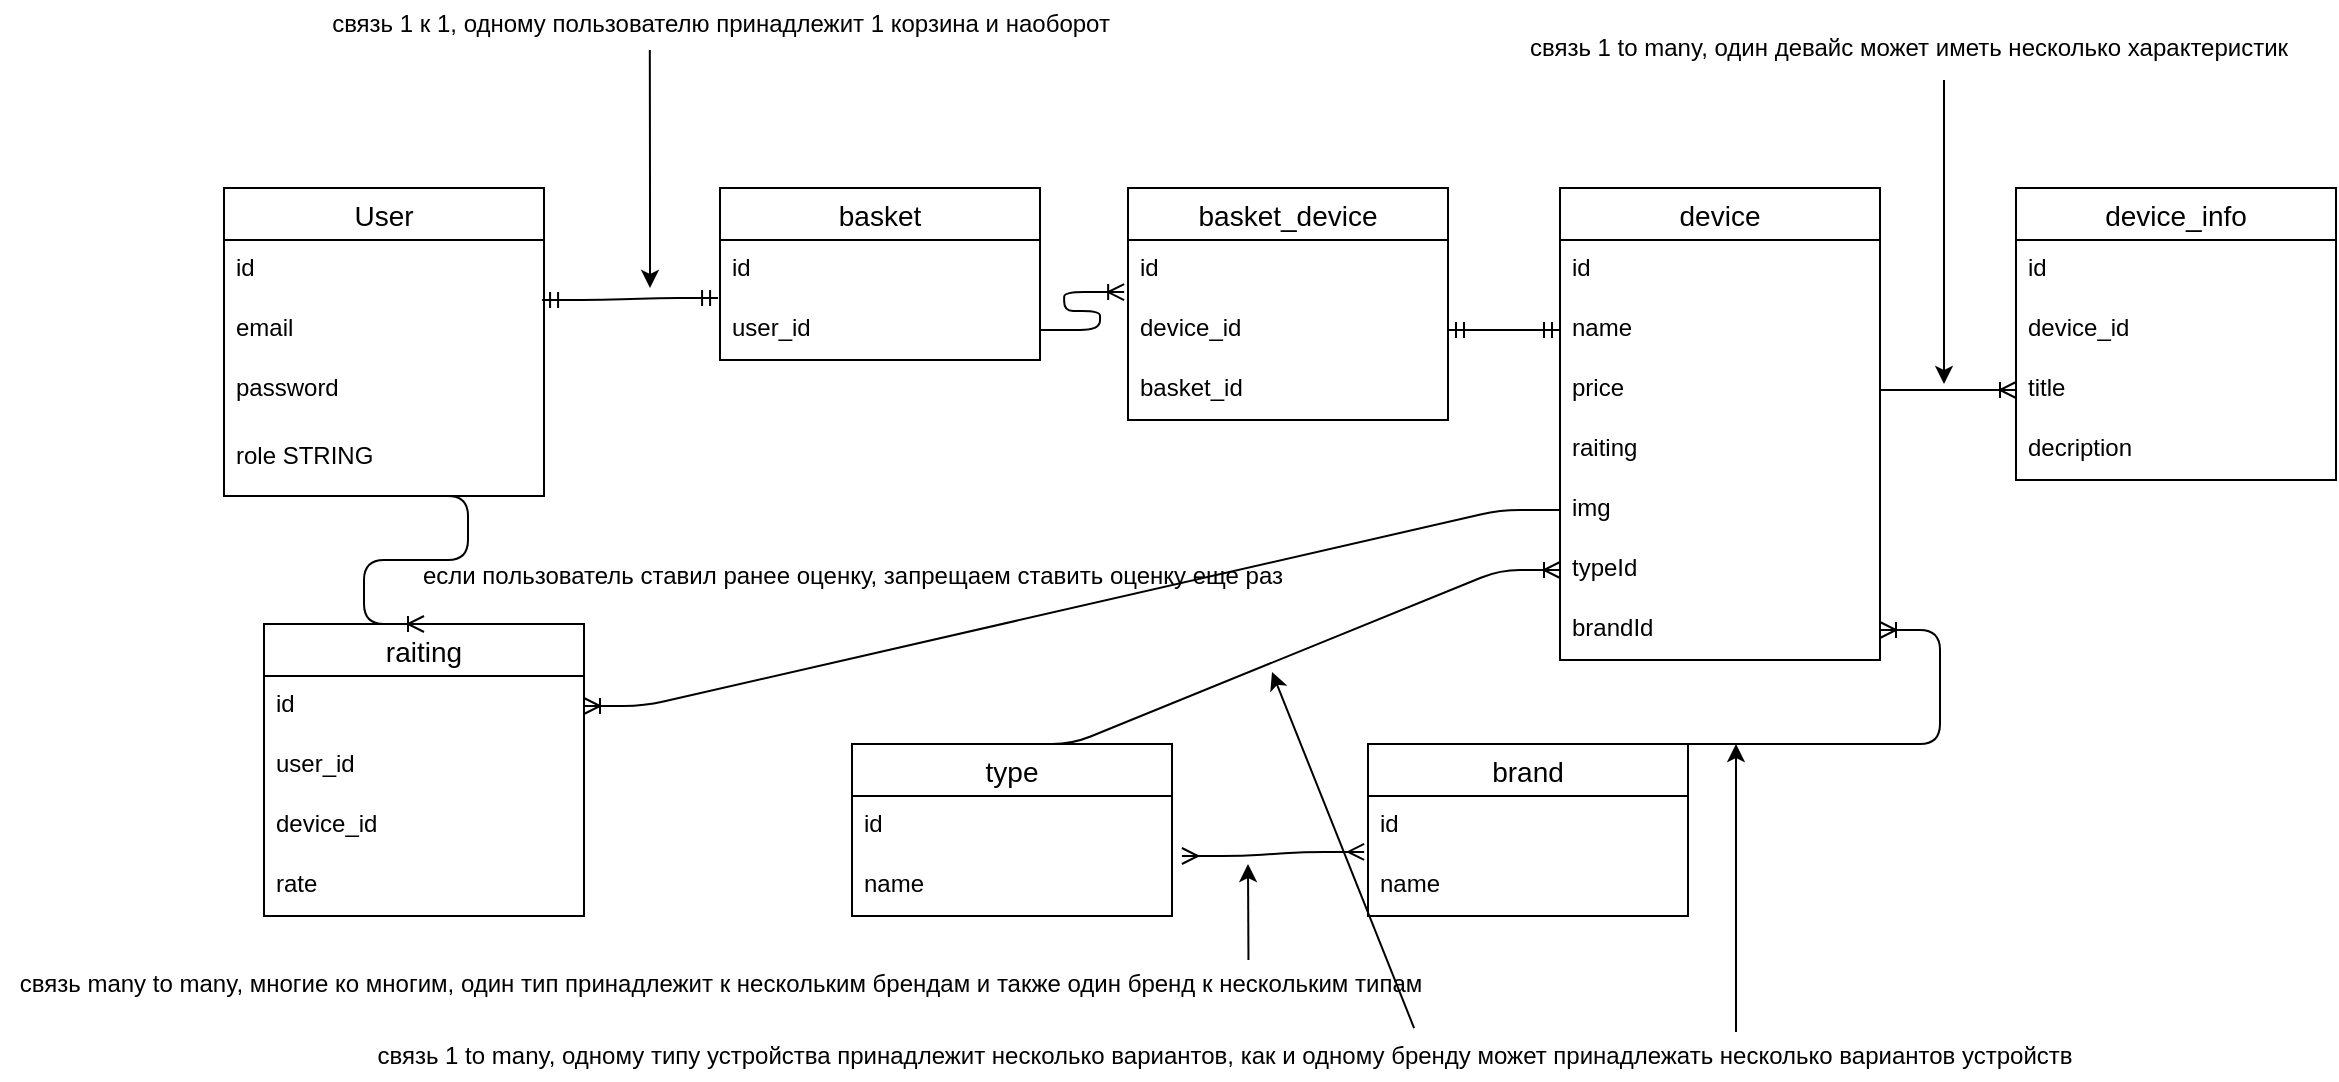 <mxfile version="14.6.11" type="github">
  <diagram id="FG4KBEbtCkYtqHFHV0ij" name="Page-1">
    <mxGraphModel dx="2249" dy="737" grid="1" gridSize="12" guides="1" tooltips="1" connect="1" arrows="1" fold="1" page="1" pageScale="1" pageWidth="827" pageHeight="1169" math="0" shadow="0">
      <root>
        <mxCell id="0" />
        <mxCell id="1" parent="0" />
        <mxCell id="WFkhbXq6KfBfPvEWRTxp-1" value="User" style="swimlane;fontStyle=0;childLayout=stackLayout;horizontal=1;startSize=26;horizontalStack=0;resizeParent=1;resizeParentMax=0;resizeLast=0;collapsible=1;marginBottom=0;align=center;fontSize=14;" vertex="1" parent="1">
          <mxGeometry x="100" y="346" width="160" height="154" as="geometry" />
        </mxCell>
        <mxCell id="WFkhbXq6KfBfPvEWRTxp-2" value="id" style="text;strokeColor=none;fillColor=none;spacingLeft=4;spacingRight=4;overflow=hidden;rotatable=0;points=[[0,0.5],[1,0.5]];portConstraint=eastwest;fontSize=12;" vertex="1" parent="WFkhbXq6KfBfPvEWRTxp-1">
          <mxGeometry y="26" width="160" height="30" as="geometry" />
        </mxCell>
        <mxCell id="WFkhbXq6KfBfPvEWRTxp-3" value="email" style="text;strokeColor=none;fillColor=none;spacingLeft=4;spacingRight=4;overflow=hidden;rotatable=0;points=[[0,0.5],[1,0.5]];portConstraint=eastwest;fontSize=12;" vertex="1" parent="WFkhbXq6KfBfPvEWRTxp-1">
          <mxGeometry y="56" width="160" height="30" as="geometry" />
        </mxCell>
        <mxCell id="WFkhbXq6KfBfPvEWRTxp-4" value="password" style="text;strokeColor=none;fillColor=none;spacingLeft=4;spacingRight=4;overflow=hidden;rotatable=0;points=[[0,0.5],[1,0.5]];portConstraint=eastwest;fontSize=12;" vertex="1" parent="WFkhbXq6KfBfPvEWRTxp-1">
          <mxGeometry y="86" width="160" height="34" as="geometry" />
        </mxCell>
        <mxCell id="WFkhbXq6KfBfPvEWRTxp-13" value="role STRING" style="text;strokeColor=none;fillColor=none;spacingLeft=4;spacingRight=4;overflow=hidden;rotatable=0;points=[[0,0.5],[1,0.5]];portConstraint=eastwest;fontSize=12;" vertex="1" parent="WFkhbXq6KfBfPvEWRTxp-1">
          <mxGeometry y="120" width="160" height="34" as="geometry" />
        </mxCell>
        <mxCell id="WFkhbXq6KfBfPvEWRTxp-9" value="basket" style="swimlane;fontStyle=0;childLayout=stackLayout;horizontal=1;startSize=26;horizontalStack=0;resizeParent=1;resizeParentMax=0;resizeLast=0;collapsible=1;marginBottom=0;align=center;fontSize=14;" vertex="1" parent="1">
          <mxGeometry x="348" y="346" width="160" height="86" as="geometry" />
        </mxCell>
        <mxCell id="WFkhbXq6KfBfPvEWRTxp-10" value="id" style="text;strokeColor=none;fillColor=none;spacingLeft=4;spacingRight=4;overflow=hidden;rotatable=0;points=[[0,0.5],[1,0.5]];portConstraint=eastwest;fontSize=12;" vertex="1" parent="WFkhbXq6KfBfPvEWRTxp-9">
          <mxGeometry y="26" width="160" height="30" as="geometry" />
        </mxCell>
        <mxCell id="WFkhbXq6KfBfPvEWRTxp-11" value="user_id" style="text;strokeColor=none;fillColor=none;spacingLeft=4;spacingRight=4;overflow=hidden;rotatable=0;points=[[0,0.5],[1,0.5]];portConstraint=eastwest;fontSize=12;" vertex="1" parent="WFkhbXq6KfBfPvEWRTxp-9">
          <mxGeometry y="56" width="160" height="30" as="geometry" />
        </mxCell>
        <mxCell id="WFkhbXq6KfBfPvEWRTxp-14" value="" style="edgeStyle=entityRelationEdgeStyle;fontSize=12;html=1;endArrow=ERmandOne;startArrow=ERmandOne;entryX=-0.006;entryY=0.967;entryDx=0;entryDy=0;entryPerimeter=0;exitX=0.994;exitY=1;exitDx=0;exitDy=0;exitPerimeter=0;" edge="1" parent="1" source="WFkhbXq6KfBfPvEWRTxp-2" target="WFkhbXq6KfBfPvEWRTxp-10">
          <mxGeometry width="100" height="100" relative="1" as="geometry">
            <mxPoint x="264" y="401" as="sourcePoint" />
            <mxPoint x="390" y="360" as="targetPoint" />
          </mxGeometry>
        </mxCell>
        <mxCell id="WFkhbXq6KfBfPvEWRTxp-79" value="связь 1 к 1, одному пользователю принадлежит 1 корзина и наоборот" style="text;html=1;align=center;verticalAlign=middle;resizable=0;points=[];autosize=1;strokeColor=none;" vertex="1" parent="1">
          <mxGeometry x="144" y="252" width="408" height="24" as="geometry" />
        </mxCell>
        <mxCell id="WFkhbXq6KfBfPvEWRTxp-80" value="" style="endArrow=classic;html=1;exitX=0.414;exitY=1.042;exitDx=0;exitDy=0;exitPerimeter=0;" edge="1" parent="1" source="WFkhbXq6KfBfPvEWRTxp-79">
          <mxGeometry width="50" height="50" relative="1" as="geometry">
            <mxPoint x="684" y="386" as="sourcePoint" />
            <mxPoint x="313" y="396" as="targetPoint" />
            <Array as="points">
              <mxPoint x="313" y="348" />
            </Array>
          </mxGeometry>
        </mxCell>
        <mxCell id="WFkhbXq6KfBfPvEWRTxp-81" value="device" style="swimlane;fontStyle=0;childLayout=stackLayout;horizontal=1;startSize=26;horizontalStack=0;resizeParent=1;resizeParentMax=0;resizeLast=0;collapsible=1;marginBottom=0;align=center;fontSize=14;" vertex="1" parent="1">
          <mxGeometry x="768" y="346" width="160" height="236" as="geometry" />
        </mxCell>
        <mxCell id="WFkhbXq6KfBfPvEWRTxp-82" value="id" style="text;strokeColor=none;fillColor=none;spacingLeft=4;spacingRight=4;overflow=hidden;rotatable=0;points=[[0,0.5],[1,0.5]];portConstraint=eastwest;fontSize=12;" vertex="1" parent="WFkhbXq6KfBfPvEWRTxp-81">
          <mxGeometry y="26" width="160" height="30" as="geometry" />
        </mxCell>
        <mxCell id="WFkhbXq6KfBfPvEWRTxp-83" value="name" style="text;strokeColor=none;fillColor=none;spacingLeft=4;spacingRight=4;overflow=hidden;rotatable=0;points=[[0,0.5],[1,0.5]];portConstraint=eastwest;fontSize=12;" vertex="1" parent="WFkhbXq6KfBfPvEWRTxp-81">
          <mxGeometry y="56" width="160" height="30" as="geometry" />
        </mxCell>
        <mxCell id="WFkhbXq6KfBfPvEWRTxp-84" value="price" style="text;strokeColor=none;fillColor=none;spacingLeft=4;spacingRight=4;overflow=hidden;rotatable=0;points=[[0,0.5],[1,0.5]];portConstraint=eastwest;fontSize=12;" vertex="1" parent="WFkhbXq6KfBfPvEWRTxp-81">
          <mxGeometry y="86" width="160" height="30" as="geometry" />
        </mxCell>
        <mxCell id="WFkhbXq6KfBfPvEWRTxp-85" value="raiting" style="text;strokeColor=none;fillColor=none;spacingLeft=4;spacingRight=4;overflow=hidden;rotatable=0;points=[[0,0.5],[1,0.5]];portConstraint=eastwest;fontSize=12;" vertex="1" parent="WFkhbXq6KfBfPvEWRTxp-81">
          <mxGeometry y="116" width="160" height="30" as="geometry" />
        </mxCell>
        <mxCell id="WFkhbXq6KfBfPvEWRTxp-86" value="img" style="text;strokeColor=none;fillColor=none;spacingLeft=4;spacingRight=4;overflow=hidden;rotatable=0;points=[[0,0.5],[1,0.5]];portConstraint=eastwest;fontSize=12;" vertex="1" parent="WFkhbXq6KfBfPvEWRTxp-81">
          <mxGeometry y="146" width="160" height="30" as="geometry" />
        </mxCell>
        <mxCell id="WFkhbXq6KfBfPvEWRTxp-87" value="typeId" style="text;strokeColor=none;fillColor=none;spacingLeft=4;spacingRight=4;overflow=hidden;rotatable=0;points=[[0,0.5],[1,0.5]];portConstraint=eastwest;fontSize=12;" vertex="1" parent="WFkhbXq6KfBfPvEWRTxp-81">
          <mxGeometry y="176" width="160" height="30" as="geometry" />
        </mxCell>
        <mxCell id="WFkhbXq6KfBfPvEWRTxp-88" value="brandId" style="text;strokeColor=none;fillColor=none;spacingLeft=4;spacingRight=4;overflow=hidden;rotatable=0;points=[[0,0.5],[1,0.5]];portConstraint=eastwest;fontSize=12;" vertex="1" parent="WFkhbXq6KfBfPvEWRTxp-81">
          <mxGeometry y="206" width="160" height="30" as="geometry" />
        </mxCell>
        <mxCell id="WFkhbXq6KfBfPvEWRTxp-89" value="type" style="swimlane;fontStyle=0;childLayout=stackLayout;horizontal=1;startSize=26;horizontalStack=0;resizeParent=1;resizeParentMax=0;resizeLast=0;collapsible=1;marginBottom=0;align=center;fontSize=14;" vertex="1" parent="1">
          <mxGeometry x="414" y="624" width="160" height="86" as="geometry" />
        </mxCell>
        <mxCell id="WFkhbXq6KfBfPvEWRTxp-90" value="id" style="text;strokeColor=none;fillColor=none;spacingLeft=4;spacingRight=4;overflow=hidden;rotatable=0;points=[[0,0.5],[1,0.5]];portConstraint=eastwest;fontSize=12;" vertex="1" parent="WFkhbXq6KfBfPvEWRTxp-89">
          <mxGeometry y="26" width="160" height="30" as="geometry" />
        </mxCell>
        <mxCell id="WFkhbXq6KfBfPvEWRTxp-91" value="name" style="text;strokeColor=none;fillColor=none;spacingLeft=4;spacingRight=4;overflow=hidden;rotatable=0;points=[[0,0.5],[1,0.5]];portConstraint=eastwest;fontSize=12;" vertex="1" parent="WFkhbXq6KfBfPvEWRTxp-89">
          <mxGeometry y="56" width="160" height="30" as="geometry" />
        </mxCell>
        <mxCell id="WFkhbXq6KfBfPvEWRTxp-93" value="brand" style="swimlane;fontStyle=0;childLayout=stackLayout;horizontal=1;startSize=26;horizontalStack=0;resizeParent=1;resizeParentMax=0;resizeLast=0;collapsible=1;marginBottom=0;align=center;fontSize=14;" vertex="1" parent="1">
          <mxGeometry x="672" y="624" width="160" height="86" as="geometry" />
        </mxCell>
        <mxCell id="WFkhbXq6KfBfPvEWRTxp-94" value="id" style="text;strokeColor=none;fillColor=none;spacingLeft=4;spacingRight=4;overflow=hidden;rotatable=0;points=[[0,0.5],[1,0.5]];portConstraint=eastwest;fontSize=12;" vertex="1" parent="WFkhbXq6KfBfPvEWRTxp-93">
          <mxGeometry y="26" width="160" height="30" as="geometry" />
        </mxCell>
        <mxCell id="WFkhbXq6KfBfPvEWRTxp-95" value="name" style="text;strokeColor=none;fillColor=none;spacingLeft=4;spacingRight=4;overflow=hidden;rotatable=0;points=[[0,0.5],[1,0.5]];portConstraint=eastwest;fontSize=12;" vertex="1" parent="WFkhbXq6KfBfPvEWRTxp-93">
          <mxGeometry y="56" width="160" height="30" as="geometry" />
        </mxCell>
        <mxCell id="WFkhbXq6KfBfPvEWRTxp-97" value="" style="edgeStyle=entityRelationEdgeStyle;fontSize=12;html=1;endArrow=ERoneToMany;entryX=0;entryY=0.5;entryDx=0;entryDy=0;exitX=0.5;exitY=0;exitDx=0;exitDy=0;" edge="1" parent="1" source="WFkhbXq6KfBfPvEWRTxp-89" target="WFkhbXq6KfBfPvEWRTxp-87">
          <mxGeometry width="100" height="100" relative="1" as="geometry">
            <mxPoint x="588" y="677" as="sourcePoint" />
            <mxPoint x="508" y="504" as="targetPoint" />
          </mxGeometry>
        </mxCell>
        <mxCell id="WFkhbXq6KfBfPvEWRTxp-98" value="связь 1 to many, одному типу устройства принадлежит несколько вариантов, как и одному бренду может принадлежать несколько вариантов устройств" style="text;html=1;align=center;verticalAlign=middle;resizable=0;points=[];autosize=1;strokeColor=none;" vertex="1" parent="1">
          <mxGeometry x="168" y="768" width="864" height="24" as="geometry" />
        </mxCell>
        <mxCell id="WFkhbXq6KfBfPvEWRTxp-99" value="" style="endArrow=classic;html=1;exitX=0.61;exitY=-0.083;exitDx=0;exitDy=0;exitPerimeter=0;" edge="1" parent="1" source="WFkhbXq6KfBfPvEWRTxp-98">
          <mxGeometry width="50" height="50" relative="1" as="geometry">
            <mxPoint x="344.904" y="289.008" as="sourcePoint" />
            <mxPoint x="624" y="588" as="targetPoint" />
          </mxGeometry>
        </mxCell>
        <mxCell id="WFkhbXq6KfBfPvEWRTxp-100" value="" style="endArrow=classic;html=1;exitX=0.567;exitY=-0.083;exitDx=0;exitDy=0;exitPerimeter=0;" edge="1" parent="1">
          <mxGeometry width="50" height="50" relative="1" as="geometry">
            <mxPoint x="855.998" y="767.998" as="sourcePoint" />
            <mxPoint x="856" y="624" as="targetPoint" />
          </mxGeometry>
        </mxCell>
        <mxCell id="WFkhbXq6KfBfPvEWRTxp-101" value="" style="edgeStyle=entityRelationEdgeStyle;fontSize=12;html=1;endArrow=ERoneToMany;exitX=0.6;exitY=0;exitDx=0;exitDy=0;exitPerimeter=0;" edge="1" parent="1" source="WFkhbXq6KfBfPvEWRTxp-93" target="WFkhbXq6KfBfPvEWRTxp-88">
          <mxGeometry width="100" height="100" relative="1" as="geometry">
            <mxPoint x="666" y="612" as="sourcePoint" />
            <mxPoint x="708" y="549" as="targetPoint" />
          </mxGeometry>
        </mxCell>
        <mxCell id="WFkhbXq6KfBfPvEWRTxp-104" value="" style="edgeStyle=entityRelationEdgeStyle;fontSize=12;html=1;endArrow=ERmany;startArrow=ERmany;entryX=-0.012;entryY=0.933;entryDx=0;entryDy=0;entryPerimeter=0;exitX=1.031;exitY=0;exitDx=0;exitDy=0;exitPerimeter=0;" edge="1" parent="1" source="WFkhbXq6KfBfPvEWRTxp-91" target="WFkhbXq6KfBfPvEWRTxp-94">
          <mxGeometry width="100" height="100" relative="1" as="geometry">
            <mxPoint x="408" y="604" as="sourcePoint" />
            <mxPoint x="508" y="504" as="targetPoint" />
          </mxGeometry>
        </mxCell>
        <mxCell id="WFkhbXq6KfBfPvEWRTxp-105" value="связь many to many, многие ко многим, один тип принадлежит к нескольким брендам и также один бренд к нескольким типам" style="text;html=1;align=center;verticalAlign=middle;resizable=0;points=[];autosize=1;strokeColor=none;" vertex="1" parent="1">
          <mxGeometry x="-12" y="732" width="720" height="24" as="geometry" />
        </mxCell>
        <mxCell id="WFkhbXq6KfBfPvEWRTxp-106" value="" style="endArrow=classic;html=1;exitX=0.867;exitY=0;exitDx=0;exitDy=0;exitPerimeter=0;" edge="1" parent="1" source="WFkhbXq6KfBfPvEWRTxp-105">
          <mxGeometry width="50" height="50" relative="1" as="geometry">
            <mxPoint x="662.976" y="780" as="sourcePoint" />
            <mxPoint x="612" y="684" as="targetPoint" />
          </mxGeometry>
        </mxCell>
        <mxCell id="WFkhbXq6KfBfPvEWRTxp-107" value="device_info" style="swimlane;fontStyle=0;childLayout=stackLayout;horizontal=1;startSize=26;horizontalStack=0;resizeParent=1;resizeParentMax=0;resizeLast=0;collapsible=1;marginBottom=0;align=center;fontSize=14;" vertex="1" parent="1">
          <mxGeometry x="996" y="346" width="160" height="146" as="geometry" />
        </mxCell>
        <mxCell id="WFkhbXq6KfBfPvEWRTxp-108" value="id" style="text;strokeColor=none;fillColor=none;spacingLeft=4;spacingRight=4;overflow=hidden;rotatable=0;points=[[0,0.5],[1,0.5]];portConstraint=eastwest;fontSize=12;" vertex="1" parent="WFkhbXq6KfBfPvEWRTxp-107">
          <mxGeometry y="26" width="160" height="30" as="geometry" />
        </mxCell>
        <mxCell id="WFkhbXq6KfBfPvEWRTxp-109" value="device_id" style="text;strokeColor=none;fillColor=none;spacingLeft=4;spacingRight=4;overflow=hidden;rotatable=0;points=[[0,0.5],[1,0.5]];portConstraint=eastwest;fontSize=12;" vertex="1" parent="WFkhbXq6KfBfPvEWRTxp-107">
          <mxGeometry y="56" width="160" height="30" as="geometry" />
        </mxCell>
        <mxCell id="WFkhbXq6KfBfPvEWRTxp-110" value="title" style="text;strokeColor=none;fillColor=none;spacingLeft=4;spacingRight=4;overflow=hidden;rotatable=0;points=[[0,0.5],[1,0.5]];portConstraint=eastwest;fontSize=12;" vertex="1" parent="WFkhbXq6KfBfPvEWRTxp-107">
          <mxGeometry y="86" width="160" height="30" as="geometry" />
        </mxCell>
        <mxCell id="WFkhbXq6KfBfPvEWRTxp-111" value="decription" style="text;strokeColor=none;fillColor=none;spacingLeft=4;spacingRight=4;overflow=hidden;rotatable=0;points=[[0,0.5],[1,0.5]];portConstraint=eastwest;fontSize=12;" vertex="1" parent="WFkhbXq6KfBfPvEWRTxp-107">
          <mxGeometry y="116" width="160" height="30" as="geometry" />
        </mxCell>
        <mxCell id="WFkhbXq6KfBfPvEWRTxp-113" value="" style="edgeStyle=entityRelationEdgeStyle;fontSize=12;html=1;endArrow=ERoneToMany;exitX=1;exitY=0.5;exitDx=0;exitDy=0;entryX=0;entryY=0.5;entryDx=0;entryDy=0;" edge="1" parent="1" source="WFkhbXq6KfBfPvEWRTxp-84" target="WFkhbXq6KfBfPvEWRTxp-110">
          <mxGeometry width="100" height="100" relative="1" as="geometry">
            <mxPoint x="474" y="600" as="sourcePoint" />
            <mxPoint x="955" y="444" as="targetPoint" />
          </mxGeometry>
        </mxCell>
        <mxCell id="WFkhbXq6KfBfPvEWRTxp-114" value="связь 1 to many, один девайс может иметь несколько характеристик" style="text;html=1;align=center;verticalAlign=middle;resizable=0;points=[];autosize=1;strokeColor=none;" vertex="1" parent="1">
          <mxGeometry x="744" y="264" width="396" height="24" as="geometry" />
        </mxCell>
        <mxCell id="WFkhbXq6KfBfPvEWRTxp-115" value="" style="endArrow=classic;html=1;" edge="1" parent="1">
          <mxGeometry width="50" height="50" relative="1" as="geometry">
            <mxPoint x="960" y="292" as="sourcePoint" />
            <mxPoint x="960" y="444" as="targetPoint" />
            <Array as="points">
              <mxPoint x="960" y="384" />
            </Array>
          </mxGeometry>
        </mxCell>
        <mxCell id="WFkhbXq6KfBfPvEWRTxp-116" value="basket_device" style="swimlane;fontStyle=0;childLayout=stackLayout;horizontal=1;startSize=26;horizontalStack=0;resizeParent=1;resizeParentMax=0;resizeLast=0;collapsible=1;marginBottom=0;align=center;fontSize=14;" vertex="1" parent="1">
          <mxGeometry x="552" y="346" width="160" height="116" as="geometry" />
        </mxCell>
        <mxCell id="WFkhbXq6KfBfPvEWRTxp-117" value="id" style="text;strokeColor=none;fillColor=none;spacingLeft=4;spacingRight=4;overflow=hidden;rotatable=0;points=[[0,0.5],[1,0.5]];portConstraint=eastwest;fontSize=12;" vertex="1" parent="WFkhbXq6KfBfPvEWRTxp-116">
          <mxGeometry y="26" width="160" height="30" as="geometry" />
        </mxCell>
        <mxCell id="WFkhbXq6KfBfPvEWRTxp-118" value="device_id" style="text;strokeColor=none;fillColor=none;spacingLeft=4;spacingRight=4;overflow=hidden;rotatable=0;points=[[0,0.5],[1,0.5]];portConstraint=eastwest;fontSize=12;" vertex="1" parent="WFkhbXq6KfBfPvEWRTxp-116">
          <mxGeometry y="56" width="160" height="30" as="geometry" />
        </mxCell>
        <mxCell id="WFkhbXq6KfBfPvEWRTxp-119" value="basket_id" style="text;strokeColor=none;fillColor=none;spacingLeft=4;spacingRight=4;overflow=hidden;rotatable=0;points=[[0,0.5],[1,0.5]];portConstraint=eastwest;fontSize=12;" vertex="1" parent="WFkhbXq6KfBfPvEWRTxp-116">
          <mxGeometry y="86" width="160" height="30" as="geometry" />
        </mxCell>
        <mxCell id="WFkhbXq6KfBfPvEWRTxp-120" value="" style="edgeStyle=entityRelationEdgeStyle;fontSize=12;html=1;endArrow=ERoneToMany;exitX=1;exitY=0.5;exitDx=0;exitDy=0;entryX=-0.012;entryY=0.867;entryDx=0;entryDy=0;entryPerimeter=0;" edge="1" parent="1" source="WFkhbXq6KfBfPvEWRTxp-11" target="WFkhbXq6KfBfPvEWRTxp-117">
          <mxGeometry width="100" height="100" relative="1" as="geometry">
            <mxPoint x="940" y="459" as="sourcePoint" />
            <mxPoint x="540" y="395" as="targetPoint" />
          </mxGeometry>
        </mxCell>
        <mxCell id="WFkhbXq6KfBfPvEWRTxp-121" value="" style="edgeStyle=entityRelationEdgeStyle;fontSize=12;html=1;endArrow=ERmandOne;startArrow=ERmandOne;entryX=0;entryY=0.5;entryDx=0;entryDy=0;exitX=1;exitY=0.5;exitDx=0;exitDy=0;" edge="1" parent="1" source="WFkhbXq6KfBfPvEWRTxp-118" target="WFkhbXq6KfBfPvEWRTxp-83">
          <mxGeometry width="100" height="100" relative="1" as="geometry">
            <mxPoint x="271.04" y="414" as="sourcePoint" />
            <mxPoint x="359.04" y="413.01" as="targetPoint" />
          </mxGeometry>
        </mxCell>
        <mxCell id="WFkhbXq6KfBfPvEWRTxp-122" value="raiting" style="swimlane;fontStyle=0;childLayout=stackLayout;horizontal=1;startSize=26;horizontalStack=0;resizeParent=1;resizeParentMax=0;resizeLast=0;collapsible=1;marginBottom=0;align=center;fontSize=14;" vertex="1" parent="1">
          <mxGeometry x="120" y="564" width="160" height="146" as="geometry" />
        </mxCell>
        <mxCell id="WFkhbXq6KfBfPvEWRTxp-123" value="id" style="text;strokeColor=none;fillColor=none;spacingLeft=4;spacingRight=4;overflow=hidden;rotatable=0;points=[[0,0.5],[1,0.5]];portConstraint=eastwest;fontSize=12;" vertex="1" parent="WFkhbXq6KfBfPvEWRTxp-122">
          <mxGeometry y="26" width="160" height="30" as="geometry" />
        </mxCell>
        <mxCell id="WFkhbXq6KfBfPvEWRTxp-124" value="user_id" style="text;strokeColor=none;fillColor=none;spacingLeft=4;spacingRight=4;overflow=hidden;rotatable=0;points=[[0,0.5],[1,0.5]];portConstraint=eastwest;fontSize=12;" vertex="1" parent="WFkhbXq6KfBfPvEWRTxp-122">
          <mxGeometry y="56" width="160" height="30" as="geometry" />
        </mxCell>
        <mxCell id="WFkhbXq6KfBfPvEWRTxp-125" value="device_id" style="text;strokeColor=none;fillColor=none;spacingLeft=4;spacingRight=4;overflow=hidden;rotatable=0;points=[[0,0.5],[1,0.5]];portConstraint=eastwest;fontSize=12;" vertex="1" parent="WFkhbXq6KfBfPvEWRTxp-122">
          <mxGeometry y="86" width="160" height="30" as="geometry" />
        </mxCell>
        <mxCell id="WFkhbXq6KfBfPvEWRTxp-126" value="rate" style="text;strokeColor=none;fillColor=none;spacingLeft=4;spacingRight=4;overflow=hidden;rotatable=0;points=[[0,0.5],[1,0.5]];portConstraint=eastwest;fontSize=12;" vertex="1" parent="WFkhbXq6KfBfPvEWRTxp-122">
          <mxGeometry y="116" width="160" height="30" as="geometry" />
        </mxCell>
        <mxCell id="WFkhbXq6KfBfPvEWRTxp-128" value="" style="edgeStyle=entityRelationEdgeStyle;fontSize=12;html=1;endArrow=ERoneToMany;exitX=0.575;exitY=1;exitDx=0;exitDy=0;exitPerimeter=0;entryX=0.5;entryY=0;entryDx=0;entryDy=0;" edge="1" parent="1" source="WFkhbXq6KfBfPvEWRTxp-13" target="WFkhbXq6KfBfPvEWRTxp-122">
          <mxGeometry width="100" height="100" relative="1" as="geometry">
            <mxPoint x="552" y="604" as="sourcePoint" />
            <mxPoint x="108" y="588" as="targetPoint" />
          </mxGeometry>
        </mxCell>
        <mxCell id="WFkhbXq6KfBfPvEWRTxp-129" value="" style="edgeStyle=entityRelationEdgeStyle;fontSize=12;html=1;endArrow=ERoneToMany;entryX=1;entryY=0.5;entryDx=0;entryDy=0;exitX=0;exitY=0.5;exitDx=0;exitDy=0;" edge="1" parent="1" source="WFkhbXq6KfBfPvEWRTxp-86" target="WFkhbXq6KfBfPvEWRTxp-123">
          <mxGeometry width="100" height="100" relative="1" as="geometry">
            <mxPoint x="648" y="504" as="sourcePoint" />
            <mxPoint x="652" y="504" as="targetPoint" />
          </mxGeometry>
        </mxCell>
        <mxCell id="WFkhbXq6KfBfPvEWRTxp-130" value="если пользователь ставил ранее оценку, запрещаем ставить оценку еще раз" style="text;html=1;align=center;verticalAlign=middle;resizable=0;points=[];autosize=1;strokeColor=none;" vertex="1" parent="1">
          <mxGeometry x="192" y="528" width="444" height="24" as="geometry" />
        </mxCell>
      </root>
    </mxGraphModel>
  </diagram>
</mxfile>
